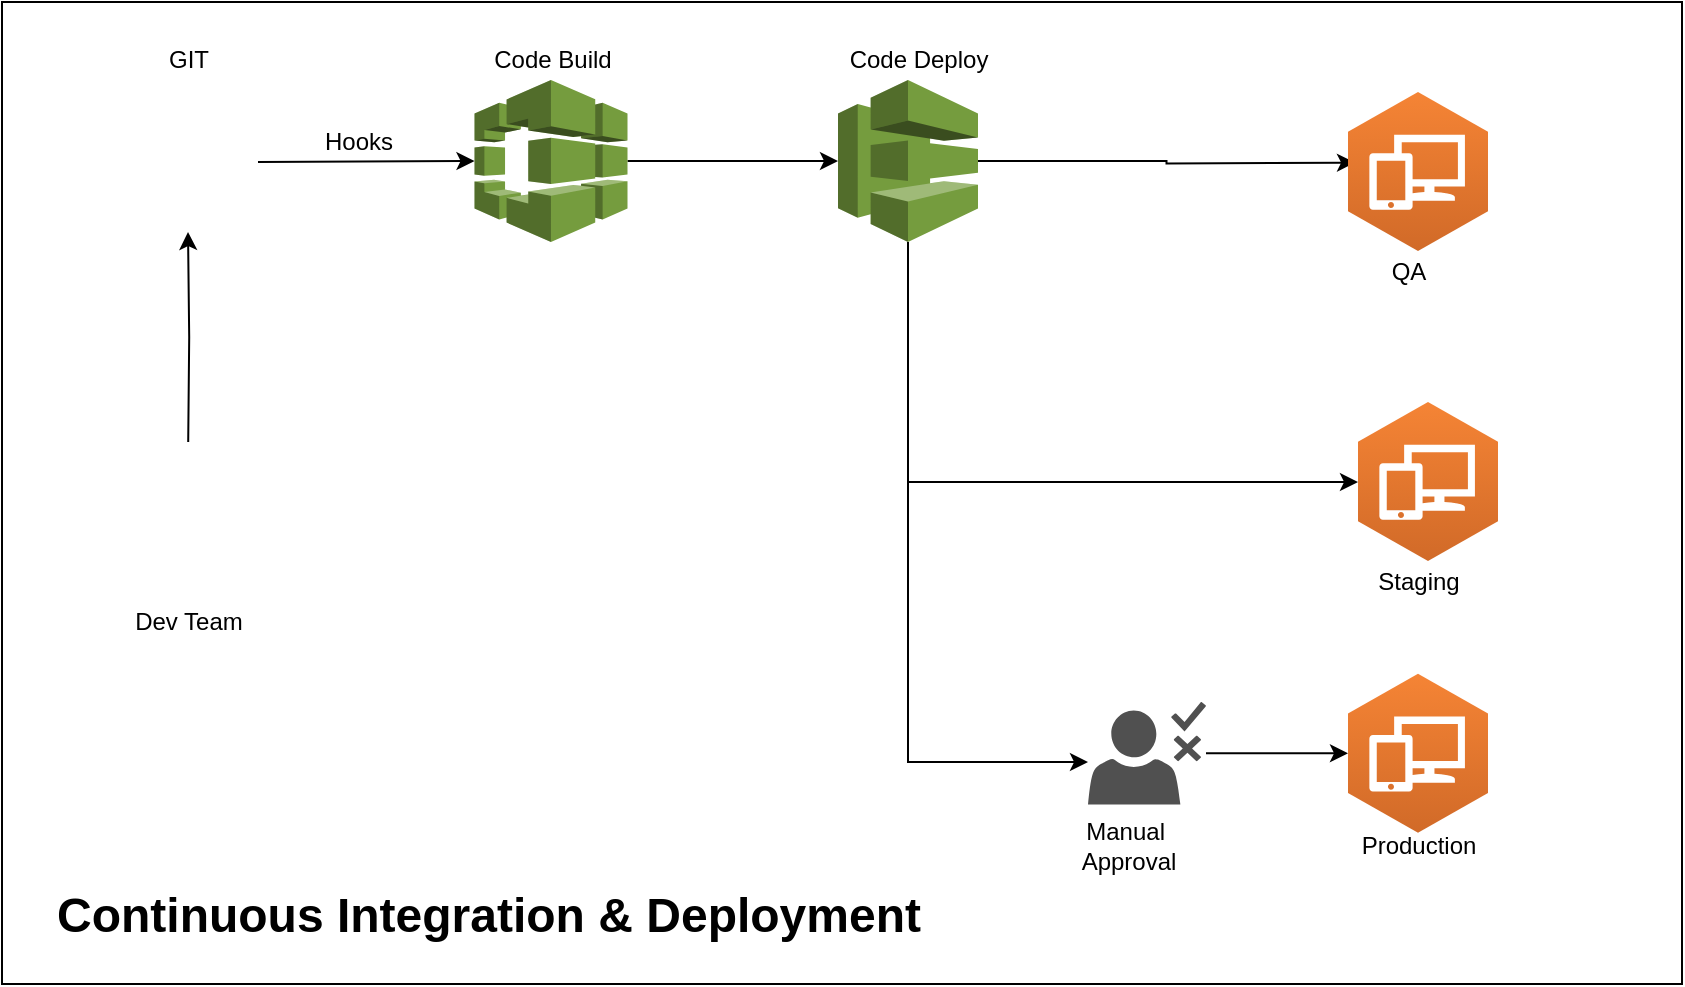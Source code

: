 <mxfile version="14.4.3" type="github">
  <diagram id="QUEXv-zH31tkNAEkJxzN" name="Page-1">
    <mxGraphModel dx="1848" dy="581" grid="1" gridSize="10" guides="1" tooltips="1" connect="1" arrows="1" fold="1" page="1" pageScale="1" pageWidth="827" pageHeight="1169" background="none" math="0" shadow="0">
      <root>
        <mxCell id="0" />
        <mxCell id="1" parent="0" />
        <mxCell id="mrrp9Q2BjwzGY9tfKiwg-75" value="" style="rounded=0;whiteSpace=wrap;html=1;" vertex="1" parent="1">
          <mxGeometry x="-13" width="840" height="491" as="geometry" />
        </mxCell>
        <mxCell id="mrrp9Q2BjwzGY9tfKiwg-1" value="" style="shape=image;html=1;verticalAlign=top;verticalLabelPosition=bottom;labelBackgroundColor=#ffffff;imageAspect=0;aspect=fixed;image=https://cdn3.iconfinder.com/data/icons/social-media-2169/24/social_media_social_media_logo_git-128.png" vertex="1" parent="1">
          <mxGeometry x="45" y="45" width="70" height="70" as="geometry" />
        </mxCell>
        <mxCell id="mrrp9Q2BjwzGY9tfKiwg-13" value="" style="edgeStyle=orthogonalEdgeStyle;rounded=0;orthogonalLoop=1;jettySize=auto;html=1;" edge="1" parent="1" source="mrrp9Q2BjwzGY9tfKiwg-7" target="mrrp9Q2BjwzGY9tfKiwg-8">
          <mxGeometry relative="1" as="geometry" />
        </mxCell>
        <mxCell id="mrrp9Q2BjwzGY9tfKiwg-7" value="" style="outlineConnect=0;dashed=0;verticalLabelPosition=bottom;verticalAlign=top;align=center;html=1;shape=mxgraph.aws3.codebuild;fillColor=#759C3E;gradientColor=none;" vertex="1" parent="1">
          <mxGeometry x="223.25" y="39" width="76.5" height="81" as="geometry" />
        </mxCell>
        <mxCell id="mrrp9Q2BjwzGY9tfKiwg-18" value="" style="edgeStyle=orthogonalEdgeStyle;rounded=0;orthogonalLoop=1;jettySize=auto;html=1;" edge="1" parent="1" source="mrrp9Q2BjwzGY9tfKiwg-8" target="mrrp9Q2BjwzGY9tfKiwg-10">
          <mxGeometry relative="1" as="geometry">
            <Array as="points">
              <mxPoint x="440" y="380" />
            </Array>
          </mxGeometry>
        </mxCell>
        <mxCell id="mrrp9Q2BjwzGY9tfKiwg-35" style="edgeStyle=orthogonalEdgeStyle;rounded=0;orthogonalLoop=1;jettySize=auto;html=1;" edge="1" parent="1" source="mrrp9Q2BjwzGY9tfKiwg-8">
          <mxGeometry relative="1" as="geometry">
            <mxPoint x="663.5" y="80.3" as="targetPoint" />
          </mxGeometry>
        </mxCell>
        <mxCell id="mrrp9Q2BjwzGY9tfKiwg-59" style="edgeStyle=orthogonalEdgeStyle;rounded=0;orthogonalLoop=1;jettySize=auto;html=1;" edge="1" parent="1" source="mrrp9Q2BjwzGY9tfKiwg-8" target="mrrp9Q2BjwzGY9tfKiwg-22">
          <mxGeometry relative="1" as="geometry">
            <Array as="points">
              <mxPoint x="440" y="240" />
            </Array>
          </mxGeometry>
        </mxCell>
        <mxCell id="mrrp9Q2BjwzGY9tfKiwg-8" value="" style="outlineConnect=0;dashed=0;verticalLabelPosition=bottom;verticalAlign=top;align=center;html=1;shape=mxgraph.aws3.codedeploy;fillColor=#759C3E;gradientColor=none;" vertex="1" parent="1">
          <mxGeometry x="405" y="39" width="70" height="81" as="geometry" />
        </mxCell>
        <mxCell id="mrrp9Q2BjwzGY9tfKiwg-57" value="" style="edgeStyle=orthogonalEdgeStyle;rounded=0;orthogonalLoop=1;jettySize=auto;html=1;" edge="1" parent="1" source="mrrp9Q2BjwzGY9tfKiwg-10" target="mrrp9Q2BjwzGY9tfKiwg-56">
          <mxGeometry relative="1" as="geometry" />
        </mxCell>
        <mxCell id="mrrp9Q2BjwzGY9tfKiwg-10" value="&lt;br&gt;" style="pointerEvents=1;shadow=0;dashed=0;html=1;strokeColor=none;fillColor=#505050;labelPosition=center;verticalLabelPosition=bottom;verticalAlign=top;outlineConnect=0;align=center;shape=mxgraph.office.users.approver;" vertex="1" parent="1">
          <mxGeometry x="530" y="350" width="59" height="51.25" as="geometry" />
        </mxCell>
        <mxCell id="mrrp9Q2BjwzGY9tfKiwg-17" value="" style="edgeStyle=orthogonalEdgeStyle;rounded=0;orthogonalLoop=1;jettySize=auto;html=1;" edge="1" parent="1" target="mrrp9Q2BjwzGY9tfKiwg-1">
          <mxGeometry relative="1" as="geometry">
            <mxPoint x="80.1" y="220" as="sourcePoint" />
          </mxGeometry>
        </mxCell>
        <mxCell id="mrrp9Q2BjwzGY9tfKiwg-19" value="" style="shape=image;html=1;verticalAlign=top;verticalLabelPosition=bottom;labelBackgroundColor=#ffffff;imageAspect=0;aspect=fixed;image=https://cdn2.iconfinder.com/data/icons/electronics-17/24/electronics-09-128.png" vertex="1" parent="1">
          <mxGeometry x="52.5" y="230" width="57.5" height="57.5" as="geometry" />
        </mxCell>
        <mxCell id="mrrp9Q2BjwzGY9tfKiwg-20" value="&lt;br&gt;" style="outlineConnect=0;dashed=0;verticalLabelPosition=bottom;verticalAlign=top;align=center;html=1;shape=mxgraph.aws3.workspaces;fillColor=#D16A28;gradientColor=#F58435;gradientDirection=north;" vertex="1" parent="1">
          <mxGeometry x="660" y="45" width="70" height="79.5" as="geometry" />
        </mxCell>
        <mxCell id="mrrp9Q2BjwzGY9tfKiwg-22" value="&lt;br&gt;" style="outlineConnect=0;dashed=0;verticalLabelPosition=bottom;verticalAlign=top;align=center;html=1;shape=mxgraph.aws3.workspaces;fillColor=#D16A28;gradientColor=#F58435;gradientDirection=north;" vertex="1" parent="1">
          <mxGeometry x="665" y="200" width="70" height="79.5" as="geometry" />
        </mxCell>
        <mxCell id="mrrp9Q2BjwzGY9tfKiwg-40" value="Dev Team&lt;br&gt;" style="text;html=1;align=center;verticalAlign=middle;resizable=0;points=[];autosize=1;" vertex="1" parent="1">
          <mxGeometry x="45" y="300" width="70" height="20" as="geometry" />
        </mxCell>
        <mxCell id="mrrp9Q2BjwzGY9tfKiwg-41" value="GIT" style="text;html=1;align=center;verticalAlign=middle;resizable=0;points=[];autosize=1;" vertex="1" parent="1">
          <mxGeometry x="60" y="19" width="40" height="20" as="geometry" />
        </mxCell>
        <mxCell id="mrrp9Q2BjwzGY9tfKiwg-42" value="Code Build&lt;br&gt;" style="text;html=1;align=center;verticalAlign=middle;resizable=0;points=[];autosize=1;" vertex="1" parent="1">
          <mxGeometry x="226.5" y="19" width="70" height="20" as="geometry" />
        </mxCell>
        <mxCell id="mrrp9Q2BjwzGY9tfKiwg-44" value="Code Deploy" style="text;html=1;align=center;verticalAlign=middle;resizable=0;points=[];autosize=1;" vertex="1" parent="1">
          <mxGeometry x="405" y="19" width="80" height="20" as="geometry" />
        </mxCell>
        <mxCell id="mrrp9Q2BjwzGY9tfKiwg-52" value="Manual&amp;nbsp;&lt;br&gt;Approval" style="text;html=1;align=center;verticalAlign=middle;resizable=0;points=[];autosize=1;" vertex="1" parent="1">
          <mxGeometry x="520" y="407.13" width="60" height="30" as="geometry" />
        </mxCell>
        <mxCell id="mrrp9Q2BjwzGY9tfKiwg-53" value="Production&lt;br&gt;" style="text;html=1;align=center;verticalAlign=middle;resizable=0;points=[];autosize=1;" vertex="1" parent="1">
          <mxGeometry x="660" y="412.13" width="70" height="20" as="geometry" />
        </mxCell>
        <mxCell id="mrrp9Q2BjwzGY9tfKiwg-54" value="Staging" style="text;html=1;align=center;verticalAlign=middle;resizable=0;points=[];autosize=1;" vertex="1" parent="1">
          <mxGeometry x="665" y="279.5" width="60" height="20" as="geometry" />
        </mxCell>
        <mxCell id="mrrp9Q2BjwzGY9tfKiwg-55" value="QA&lt;br&gt;" style="text;html=1;align=center;verticalAlign=middle;resizable=0;points=[];autosize=1;" vertex="1" parent="1">
          <mxGeometry x="675" y="124.5" width="30" height="20" as="geometry" />
        </mxCell>
        <mxCell id="mrrp9Q2BjwzGY9tfKiwg-56" value="&lt;br&gt;" style="outlineConnect=0;dashed=0;verticalLabelPosition=bottom;verticalAlign=top;align=center;html=1;shape=mxgraph.aws3.workspaces;fillColor=#D16A28;gradientColor=#F58435;gradientDirection=north;" vertex="1" parent="1">
          <mxGeometry x="660" y="335.88" width="70" height="79.5" as="geometry" />
        </mxCell>
        <mxCell id="mrrp9Q2BjwzGY9tfKiwg-62" value="Continuous Integration &amp;amp; Deployment" style="text;strokeColor=none;fillColor=none;html=1;fontSize=24;fontStyle=1;verticalAlign=middle;align=center;" vertex="1" parent="1">
          <mxGeometry x="180" y="437.13" width="100" height="40" as="geometry" />
        </mxCell>
        <mxCell id="mrrp9Q2BjwzGY9tfKiwg-72" value="" style="endArrow=classic;html=1;exitX=1;exitY=0.5;exitDx=0;exitDy=0;entryX=0;entryY=0.5;entryDx=0;entryDy=0;entryPerimeter=0;" edge="1" parent="1" source="mrrp9Q2BjwzGY9tfKiwg-1" target="mrrp9Q2BjwzGY9tfKiwg-7">
          <mxGeometry relative="1" as="geometry">
            <mxPoint x="123.25" y="79.58" as="sourcePoint" />
            <mxPoint x="210" y="80" as="targetPoint" />
          </mxGeometry>
        </mxCell>
        <mxCell id="mrrp9Q2BjwzGY9tfKiwg-74" value="Hooks" style="text;html=1;align=center;verticalAlign=middle;resizable=0;points=[];autosize=1;" vertex="1" parent="1">
          <mxGeometry x="140" y="60" width="50" height="20" as="geometry" />
        </mxCell>
      </root>
    </mxGraphModel>
  </diagram>
</mxfile>
